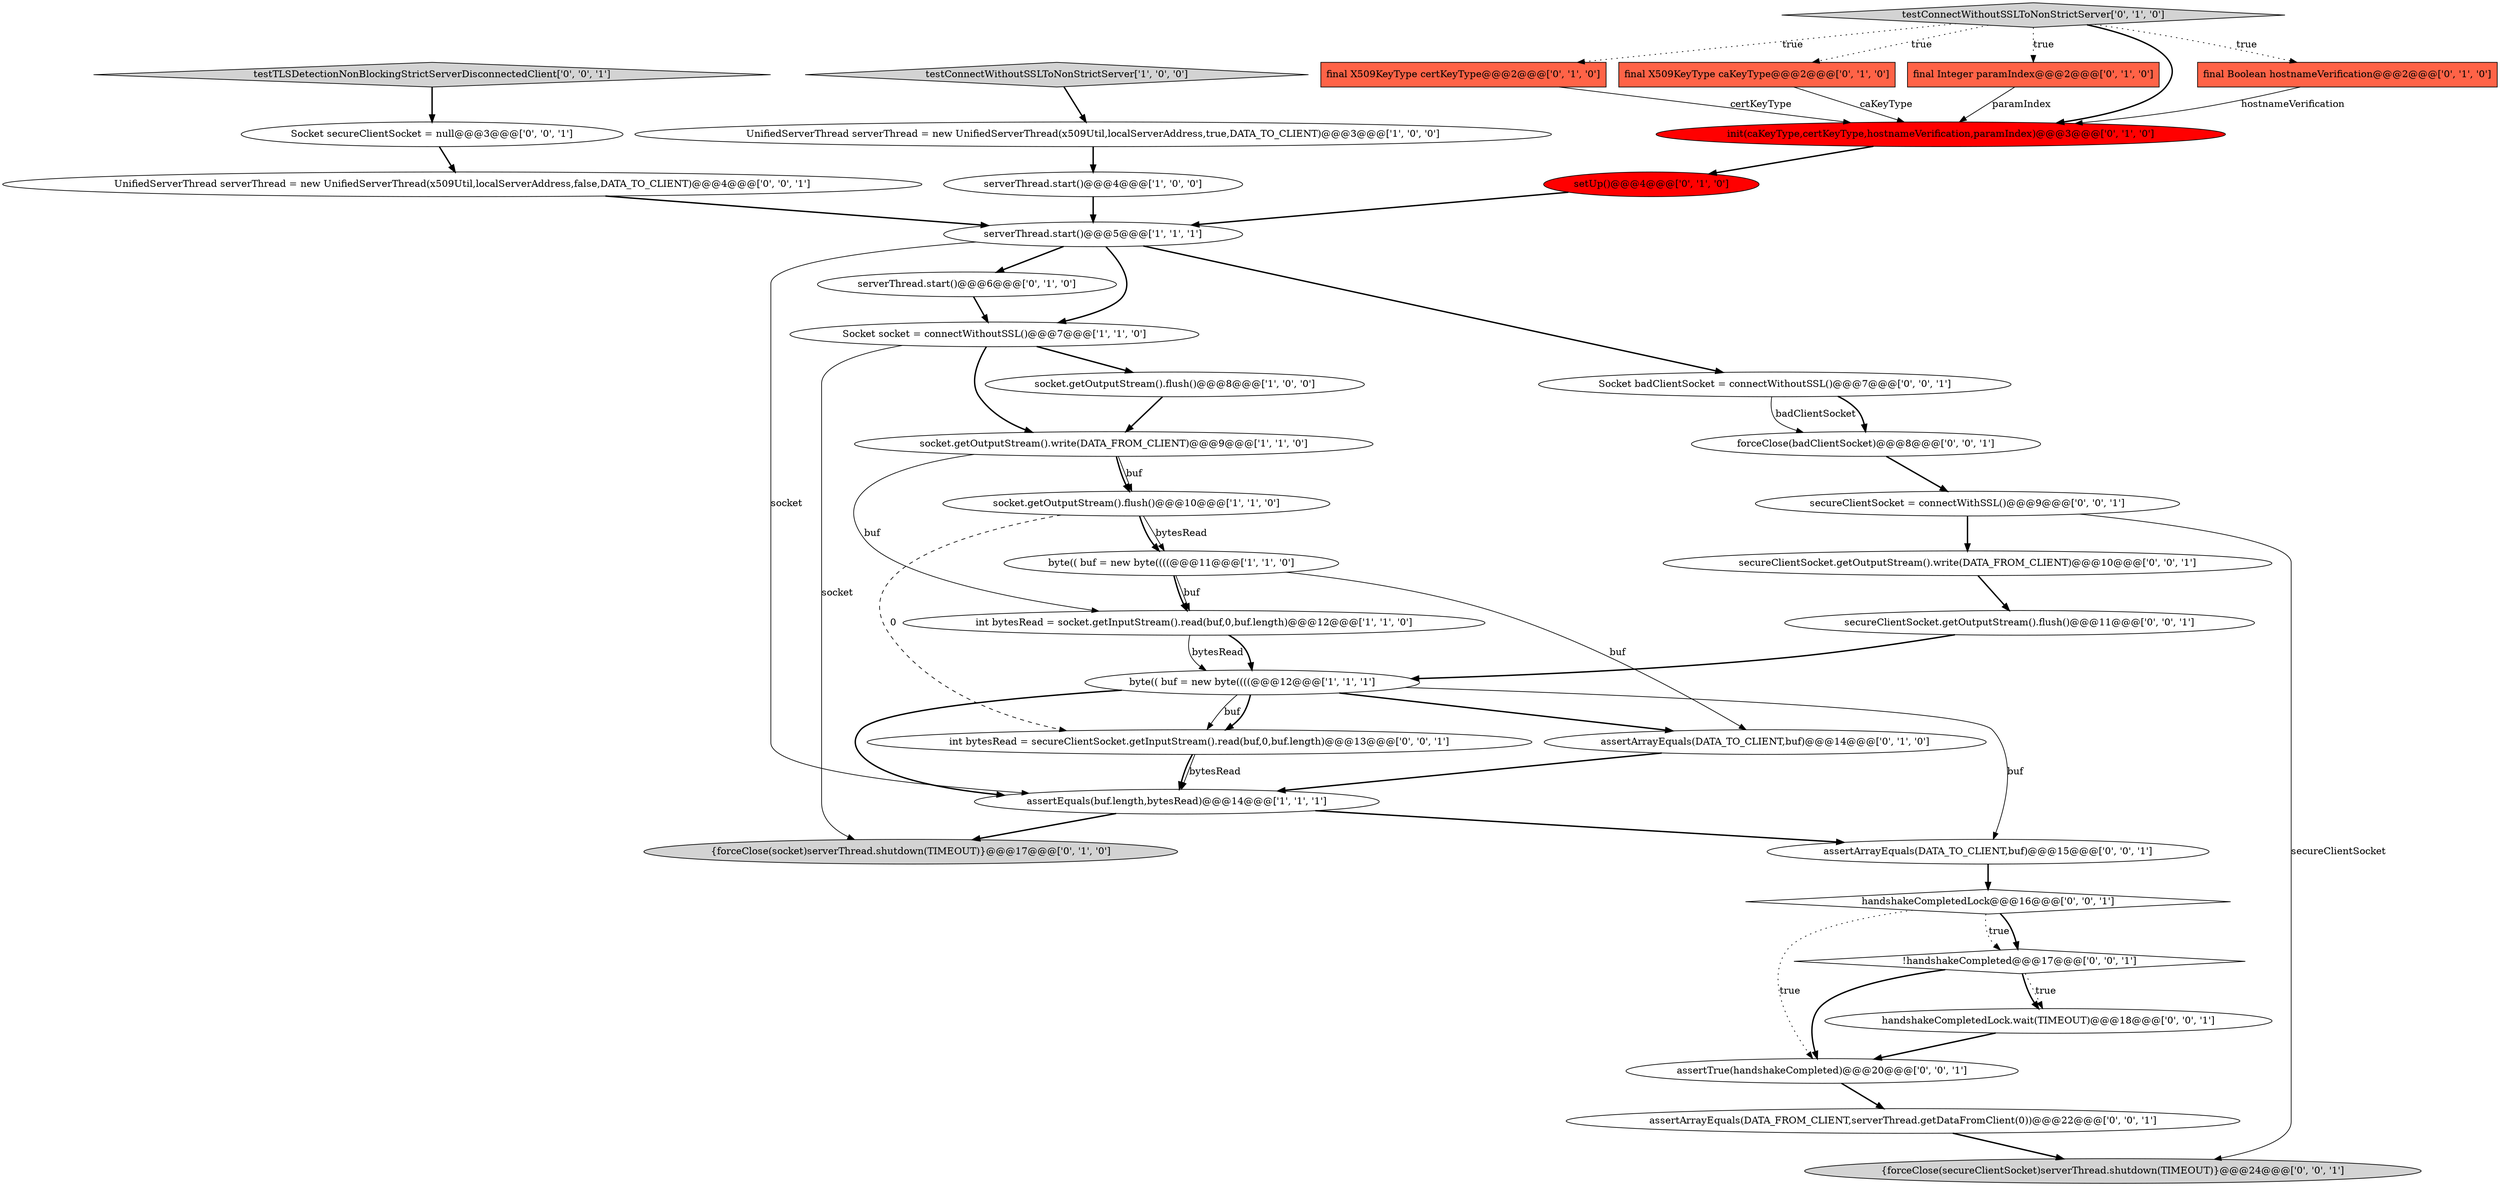 digraph {
15 [style = filled, label = "serverThread.start()@@@6@@@['0', '1', '0']", fillcolor = white, shape = ellipse image = "AAA0AAABBB2BBB"];
26 [style = filled, label = "{forceClose(secureClientSocket)serverThread.shutdown(TIMEOUT)}@@@24@@@['0', '0', '1']", fillcolor = lightgray, shape = ellipse image = "AAA0AAABBB3BBB"];
1 [style = filled, label = "testConnectWithoutSSLToNonStrictServer['1', '0', '0']", fillcolor = lightgray, shape = diamond image = "AAA0AAABBB1BBB"];
13 [style = filled, label = "init(caKeyType,certKeyType,hostnameVerification,paramIndex)@@@3@@@['0', '1', '0']", fillcolor = red, shape = ellipse image = "AAA1AAABBB2BBB"];
28 [style = filled, label = "int bytesRead = secureClientSocket.getInputStream().read(buf,0,buf.length)@@@13@@@['0', '0', '1']", fillcolor = white, shape = ellipse image = "AAA0AAABBB3BBB"];
16 [style = filled, label = "testConnectWithoutSSLToNonStrictServer['0', '1', '0']", fillcolor = lightgray, shape = diamond image = "AAA0AAABBB2BBB"];
9 [style = filled, label = "socket.getOutputStream().flush()@@@10@@@['1', '1', '0']", fillcolor = white, shape = ellipse image = "AAA0AAABBB1BBB"];
24 [style = filled, label = "testTLSDetectionNonBlockingStrictServerDisconnectedClient['0', '0', '1']", fillcolor = lightgray, shape = diamond image = "AAA0AAABBB3BBB"];
25 [style = filled, label = "assertArrayEquals(DATA_TO_CLIENT,buf)@@@15@@@['0', '0', '1']", fillcolor = white, shape = ellipse image = "AAA0AAABBB3BBB"];
7 [style = filled, label = "Socket socket = connectWithoutSSL()@@@7@@@['1', '1', '0']", fillcolor = white, shape = ellipse image = "AAA0AAABBB1BBB"];
2 [style = filled, label = "assertEquals(buf.length,bytesRead)@@@14@@@['1', '1', '1']", fillcolor = white, shape = ellipse image = "AAA0AAABBB1BBB"];
10 [style = filled, label = "serverThread.start()@@@5@@@['1', '1', '1']", fillcolor = white, shape = ellipse image = "AAA0AAABBB1BBB"];
21 [style = filled, label = "final Boolean hostnameVerification@@@2@@@['0', '1', '0']", fillcolor = tomato, shape = box image = "AAA1AAABBB2BBB"];
5 [style = filled, label = "byte(( buf = new byte((((@@@12@@@['1', '1', '1']", fillcolor = white, shape = ellipse image = "AAA0AAABBB1BBB"];
8 [style = filled, label = "byte(( buf = new byte((((@@@11@@@['1', '1', '0']", fillcolor = white, shape = ellipse image = "AAA0AAABBB1BBB"];
27 [style = filled, label = "UnifiedServerThread serverThread = new UnifiedServerThread(x509Util,localServerAddress,false,DATA_TO_CLIENT)@@@4@@@['0', '0', '1']", fillcolor = white, shape = ellipse image = "AAA0AAABBB3BBB"];
31 [style = filled, label = "assertArrayEquals(DATA_FROM_CLIENT,serverThread.getDataFromClient(0))@@@22@@@['0', '0', '1']", fillcolor = white, shape = ellipse image = "AAA0AAABBB3BBB"];
11 [style = filled, label = "socket.getOutputStream().write(DATA_FROM_CLIENT)@@@9@@@['1', '1', '0']", fillcolor = white, shape = ellipse image = "AAA0AAABBB1BBB"];
6 [style = filled, label = "socket.getOutputStream().flush()@@@8@@@['1', '0', '0']", fillcolor = white, shape = ellipse image = "AAA0AAABBB1BBB"];
22 [style = filled, label = "handshakeCompletedLock@@@16@@@['0', '0', '1']", fillcolor = white, shape = diamond image = "AAA0AAABBB3BBB"];
35 [style = filled, label = "secureClientSocket = connectWithSSL()@@@9@@@['0', '0', '1']", fillcolor = white, shape = ellipse image = "AAA0AAABBB3BBB"];
3 [style = filled, label = "serverThread.start()@@@4@@@['1', '0', '0']", fillcolor = white, shape = ellipse image = "AAA0AAABBB1BBB"];
32 [style = filled, label = "Socket secureClientSocket = null@@@3@@@['0', '0', '1']", fillcolor = white, shape = ellipse image = "AAA0AAABBB3BBB"];
0 [style = filled, label = "UnifiedServerThread serverThread = new UnifiedServerThread(x509Util,localServerAddress,true,DATA_TO_CLIENT)@@@3@@@['1', '0', '0']", fillcolor = white, shape = ellipse image = "AAA0AAABBB1BBB"];
17 [style = filled, label = "setUp()@@@4@@@['0', '1', '0']", fillcolor = red, shape = ellipse image = "AAA1AAABBB2BBB"];
18 [style = filled, label = "final X509KeyType certKeyType@@@2@@@['0', '1', '0']", fillcolor = tomato, shape = box image = "AAA0AAABBB2BBB"];
33 [style = filled, label = "assertTrue(handshakeCompleted)@@@20@@@['0', '0', '1']", fillcolor = white, shape = ellipse image = "AAA0AAABBB3BBB"];
34 [style = filled, label = "Socket badClientSocket = connectWithoutSSL()@@@7@@@['0', '0', '1']", fillcolor = white, shape = ellipse image = "AAA0AAABBB3BBB"];
23 [style = filled, label = "!handshakeCompleted@@@17@@@['0', '0', '1']", fillcolor = white, shape = diamond image = "AAA0AAABBB3BBB"];
14 [style = filled, label = "final X509KeyType caKeyType@@@2@@@['0', '1', '0']", fillcolor = tomato, shape = box image = "AAA0AAABBB2BBB"];
29 [style = filled, label = "secureClientSocket.getOutputStream().write(DATA_FROM_CLIENT)@@@10@@@['0', '0', '1']", fillcolor = white, shape = ellipse image = "AAA0AAABBB3BBB"];
20 [style = filled, label = "{forceClose(socket)serverThread.shutdown(TIMEOUT)}@@@17@@@['0', '1', '0']", fillcolor = lightgray, shape = ellipse image = "AAA0AAABBB2BBB"];
30 [style = filled, label = "secureClientSocket.getOutputStream().flush()@@@11@@@['0', '0', '1']", fillcolor = white, shape = ellipse image = "AAA0AAABBB3BBB"];
12 [style = filled, label = "assertArrayEquals(DATA_TO_CLIENT,buf)@@@14@@@['0', '1', '0']", fillcolor = white, shape = ellipse image = "AAA0AAABBB2BBB"];
37 [style = filled, label = "handshakeCompletedLock.wait(TIMEOUT)@@@18@@@['0', '0', '1']", fillcolor = white, shape = ellipse image = "AAA0AAABBB3BBB"];
4 [style = filled, label = "int bytesRead = socket.getInputStream().read(buf,0,buf.length)@@@12@@@['1', '1', '0']", fillcolor = white, shape = ellipse image = "AAA0AAABBB1BBB"];
19 [style = filled, label = "final Integer paramIndex@@@2@@@['0', '1', '0']", fillcolor = tomato, shape = box image = "AAA0AAABBB2BBB"];
36 [style = filled, label = "forceClose(badClientSocket)@@@8@@@['0', '0', '1']", fillcolor = white, shape = ellipse image = "AAA0AAABBB3BBB"];
0->3 [style = bold, label=""];
17->10 [style = bold, label=""];
16->19 [style = dotted, label="true"];
16->13 [style = bold, label=""];
2->20 [style = bold, label=""];
7->11 [style = bold, label=""];
10->15 [style = bold, label=""];
35->29 [style = bold, label=""];
15->7 [style = bold, label=""];
22->23 [style = dotted, label="true"];
25->22 [style = bold, label=""];
29->30 [style = bold, label=""];
11->4 [style = solid, label="buf"];
4->5 [style = solid, label="bytesRead"];
9->28 [style = dashed, label="0"];
24->32 [style = bold, label=""];
5->28 [style = solid, label="buf"];
28->2 [style = solid, label="bytesRead"];
10->2 [style = solid, label="socket"];
9->8 [style = solid, label="bytesRead"];
22->33 [style = dotted, label="true"];
32->27 [style = bold, label=""];
1->0 [style = bold, label=""];
5->28 [style = bold, label=""];
11->9 [style = bold, label=""];
9->8 [style = bold, label=""];
10->7 [style = bold, label=""];
22->23 [style = bold, label=""];
11->9 [style = solid, label="buf"];
34->36 [style = solid, label="badClientSocket"];
8->4 [style = solid, label="buf"];
23->37 [style = dotted, label="true"];
3->10 [style = bold, label=""];
28->2 [style = bold, label=""];
13->17 [style = bold, label=""];
5->2 [style = bold, label=""];
12->2 [style = bold, label=""];
31->26 [style = bold, label=""];
14->13 [style = solid, label="caKeyType"];
23->37 [style = bold, label=""];
23->33 [style = bold, label=""];
18->13 [style = solid, label="certKeyType"];
10->34 [style = bold, label=""];
7->20 [style = solid, label="socket"];
35->26 [style = solid, label="secureClientSocket"];
5->12 [style = bold, label=""];
30->5 [style = bold, label=""];
6->11 [style = bold, label=""];
27->10 [style = bold, label=""];
34->36 [style = bold, label=""];
7->6 [style = bold, label=""];
21->13 [style = solid, label="hostnameVerification"];
16->14 [style = dotted, label="true"];
19->13 [style = solid, label="paramIndex"];
33->31 [style = bold, label=""];
16->21 [style = dotted, label="true"];
8->12 [style = solid, label="buf"];
8->4 [style = bold, label=""];
36->35 [style = bold, label=""];
37->33 [style = bold, label=""];
2->25 [style = bold, label=""];
5->25 [style = solid, label="buf"];
4->5 [style = bold, label=""];
16->18 [style = dotted, label="true"];
}
